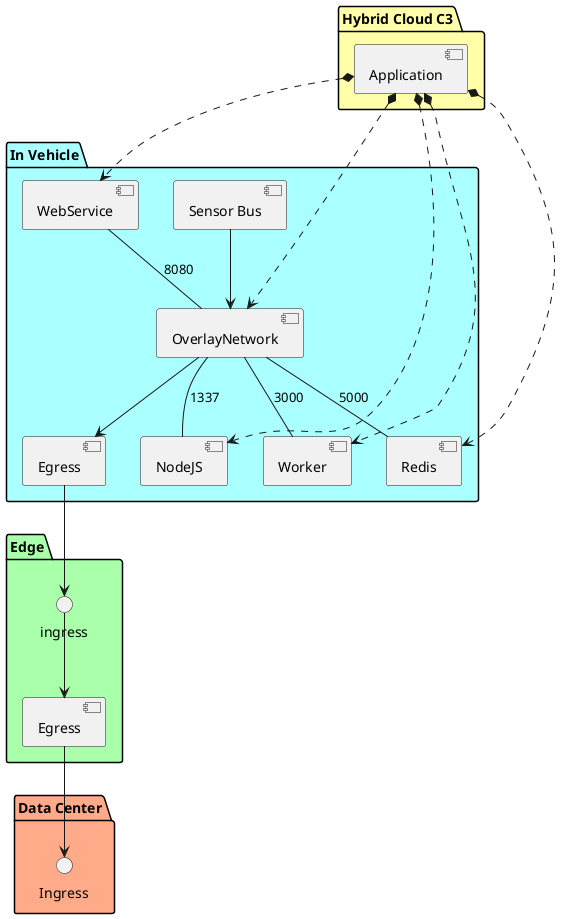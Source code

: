 @startuml


package "Hybrid Cloud C3" #ffffaa {
  component Application
}
package "In Vehicle" #aaffff {
  component Egress as IVE
  component "Sensor Bus" as SB
  component OverlayNetwork
  SB --> OverlayNetwork
  Application *.> OverlayNetwork
  component WebService
  component Redis
  component NodeJS
  component Worker
  Application *..> WebService
  Application *..> Redis
  Application *..> NodeJS
  Application *..> Worker

  WebService -- OverlayNetwork : 8080
  OverlayNetwork -- Redis : 5000
  OverlayNetwork -- NodeJS : 1337
  OverlayNetwork -- Worker : 3000
  OverlayNetwork --> IVE

}
package "Edge" #aaffaa {
  interface ingress as EVI
  component Egress as EVE
  EVI --> EVE
}

package "Data Center" #ffaa88 {
  interface Ingress as DCI
}

IVE --> EVI
EVE --> DCI

@enduml
